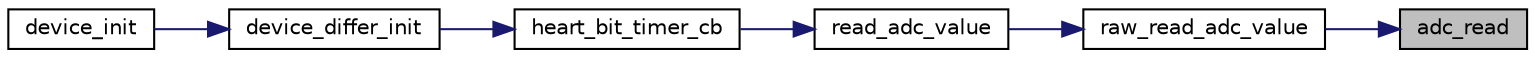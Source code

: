digraph "adc_read"
{
 // LATEX_PDF_SIZE
  edge [fontname="Helvetica",fontsize="10",labelfontname="Helvetica",labelfontsize="10"];
  node [fontname="Helvetica",fontsize="10",shape=record];
  rankdir="RL";
  Node1 [label="adc_read",height=0.2,width=0.4,color="black", fillcolor="grey75", style="filled", fontcolor="black",tooltip="Single measurement of TOUT(ADC) pin, unit : 1/1023 V or VDD pin, uint: 1 mV."];
  Node1 -> Node2 [dir="back",color="midnightblue",fontsize="10",style="solid",fontname="Helvetica"];
  Node2 [label="raw_read_adc_value",height=0.2,width=0.4,color="black", fillcolor="white", style="filled",URL="$device_8c.html#af39d1ebd65f0adc820bd6ded9aae5a98",tooltip=" "];
  Node2 -> Node3 [dir="back",color="midnightblue",fontsize="10",style="solid",fontname="Helvetica"];
  Node3 [label="read_adc_value",height=0.2,width=0.4,color="black", fillcolor="white", style="filled",URL="$device_8c.html#ab6d19f0c6cf8befff2935f3434cc810a",tooltip=" "];
  Node3 -> Node4 [dir="back",color="midnightblue",fontsize="10",style="solid",fontname="Helvetica"];
  Node4 [label="heart_bit_timer_cb",height=0.2,width=0.4,color="black", fillcolor="white", style="filled",URL="$device_8c.html#aa6212240c25ce6a1f019122c7e2c69fe",tooltip=" "];
  Node4 -> Node5 [dir="back",color="midnightblue",fontsize="10",style="solid",fontname="Helvetica"];
  Node5 [label="device_differ_init",height=0.2,width=0.4,color="black", fillcolor="white", style="filled",URL="$device_8c.html#a75875fe7a216fe6f8c9b710d135f2fd9",tooltip=" "];
  Node5 -> Node6 [dir="back",color="midnightblue",fontsize="10",style="solid",fontname="Helvetica"];
  Node6 [label="device_init",height=0.2,width=0.4,color="black", fillcolor="white", style="filled",URL="$device_8h.html#a94aed4ea5ddbc93af18fff358e42f57f",tooltip=" "];
}
